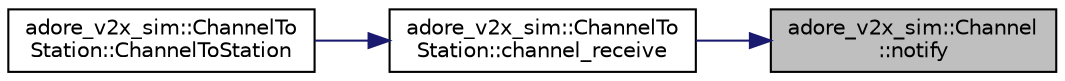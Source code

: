 digraph "adore_v2x_sim::Channel::notify"
{
 // LATEX_PDF_SIZE
  edge [fontname="Helvetica",fontsize="10",labelfontname="Helvetica",labelfontsize="10"];
  node [fontname="Helvetica",fontsize="10",shape=record];
  rankdir="RL";
  Node1 [label="adore_v2x_sim::Channel\l::notify",height=0.2,width=0.4,color="black", fillcolor="grey75", style="filled", fontcolor="black",tooltip=" "];
  Node1 -> Node2 [dir="back",color="midnightblue",fontsize="10",style="solid",fontname="Helvetica"];
  Node2 [label="adore_v2x_sim::ChannelTo\lStation::channel_receive",height=0.2,width=0.4,color="black", fillcolor="white", style="filled",URL="$classadore__v2x__sim_1_1ChannelToStation.html#a85d5f95e08d6a5afbdaa1223ab2c83ce",tooltip=" "];
  Node2 -> Node3 [dir="back",color="midnightblue",fontsize="10",style="solid",fontname="Helvetica"];
  Node3 [label="adore_v2x_sim::ChannelTo\lStation::ChannelToStation",height=0.2,width=0.4,color="black", fillcolor="white", style="filled",URL="$classadore__v2x__sim_1_1ChannelToStation.html#afc0011515bacc7c20f45675108f2aa42",tooltip=" "];
}
